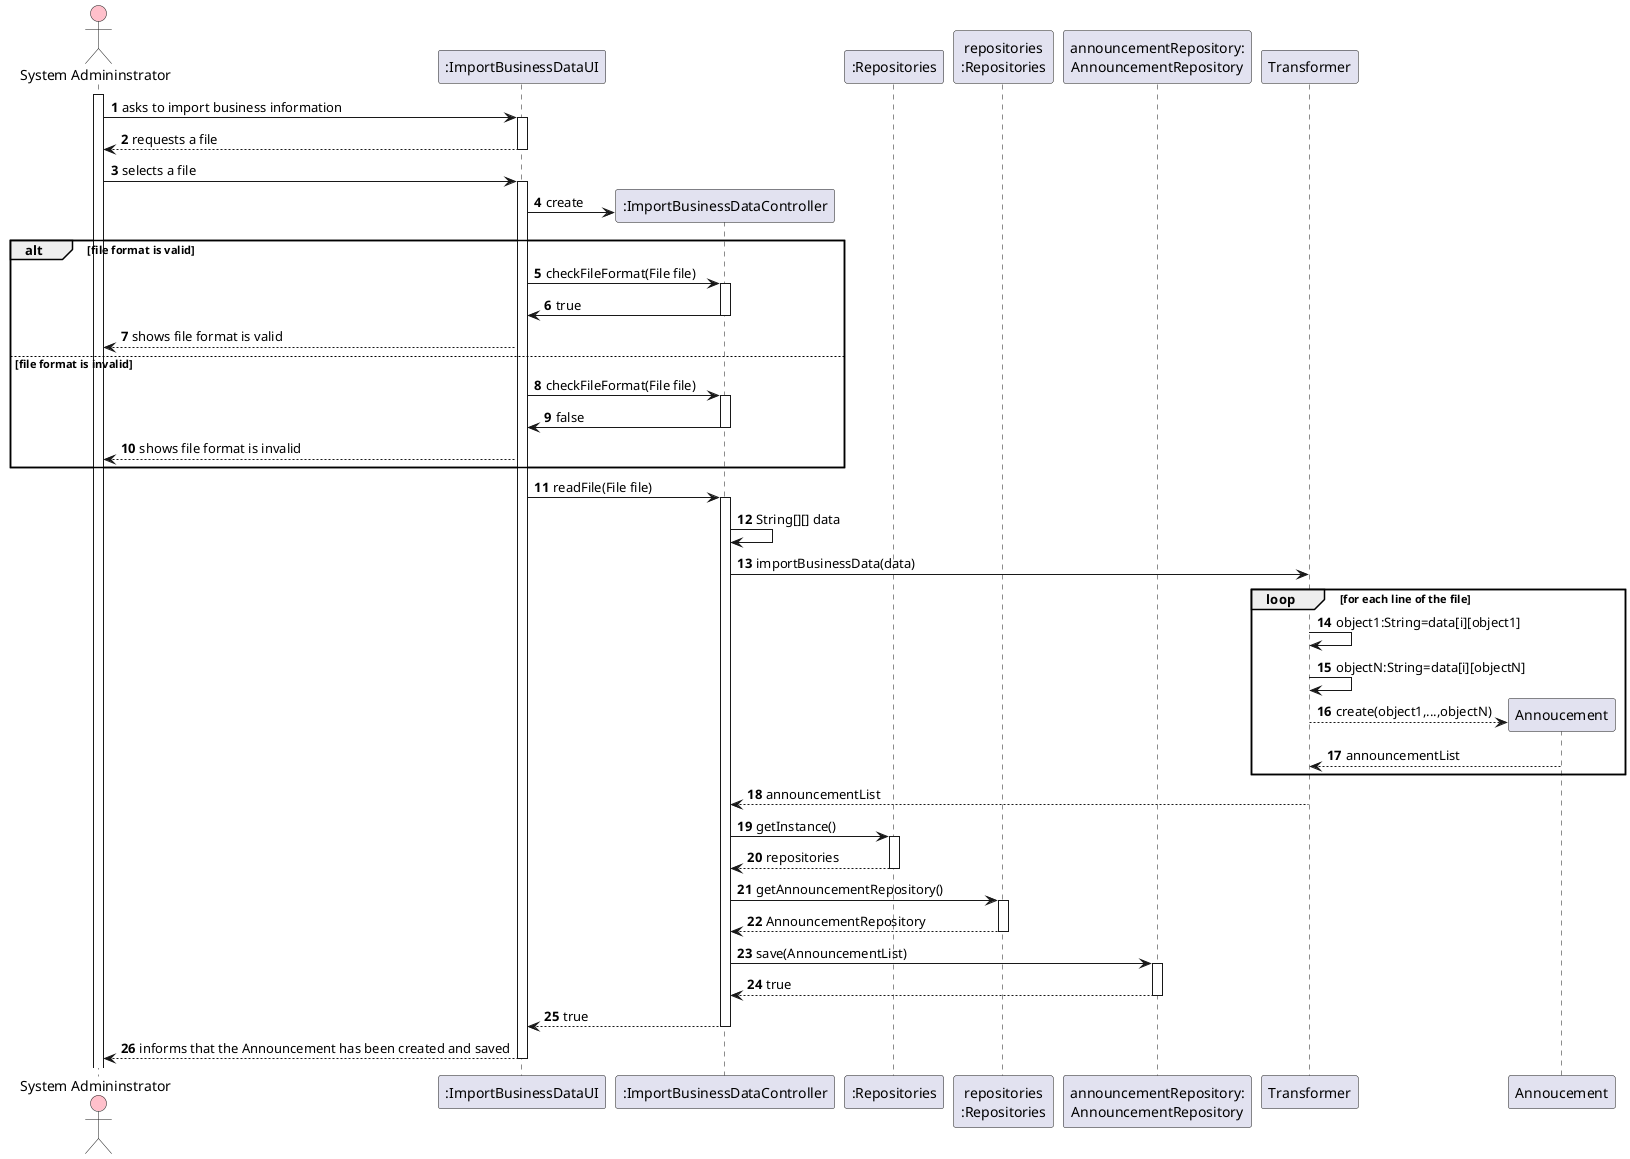 @startuml
skinparam monochrome false
skinparam packageStyle rectangle
skinparam shadowing false

autonumber

'hide footbox
actor "System Admininstrator" as ADM #pink
participant ":ImportBusinessDataUI" as UI
participant ":ImportBusinessDataController" as CTRL
participant ":Repositories" as RepositorySingleton
participant "repositories\n:Repositories" as PLAT
participant "announcementRepository:\nAnnouncementRepository" as AnnouncementRepository


activate ADM

        ADM -> UI : asks to import business information

        activate UI

        UI --> ADM : requests a file
        deactivate UI

        ADM -> UI : selects a file
        activate UI

        UI -> CTRL** : create

        alt file format is valid 
            UI -> CTRL : checkFileFormat(File file)
            activate CTRL

            CTRL -> UI : true
            
            deactivate CTRL
            UI --> ADM : shows file format is valid

        else file format is invalid
            
            UI -> CTRL : checkFileFormat(File file)
            activate CTRL

            CTRL -> UI : false
            deactivate CTRL
            UI --> ADM : shows file format is invalid
        end
        UI -> CTRL : readFile(File file)
        activate CTRL
        CTRL -> CTRL : String[][] data
        CTRL -> Transformer : importBusinessData(data)
        loop for each line of the file

            Transformer->Transformer:object1:String=data[i][object1]
            Transformer->Transformer:objectN:String=data[i][objectN]

            Transformer-->Annoucement**:create(object1,...,objectN)

            Transformer<--Annoucement:announcementList

        end
        Transformer --> CTRL : announcementList
        CTRL -> RepositorySingleton : getInstance()
        activate RepositorySingleton

        RepositorySingleton --> CTRL: repositories
        deactivate RepositorySingleton

        CTRL -> PLAT : getAnnouncementRepository()
        activate PLAT

        PLAT --> CTRL: AnnouncementRepository
        deactivate PLAT

        CTRL -> AnnouncementRepository : save(AnnouncementList)
        activate AnnouncementRepository
        AnnouncementRepository --> CTRL : true
        deactivate AnnouncementRepository
        CTRL --> UI : true
        deactivate CTRL
        UI --> ADM : informs that the Announcement has been created and saved
        deactivate UI              
@enduml